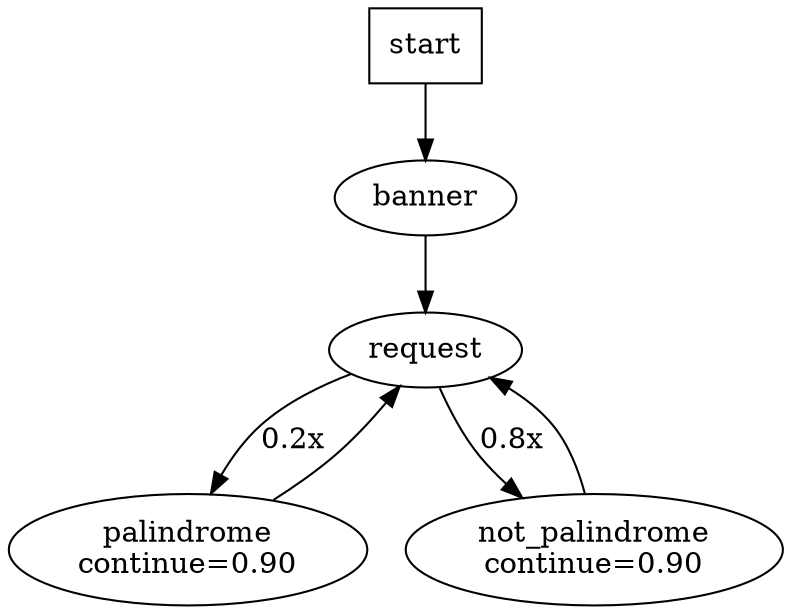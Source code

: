 digraph G {
    start [label="start", shape=box];
    banner [label="banner"];
    palindrome [label="palindrome\ncontinue=0.90"];
    not_palindrome [label="not_palindrome\ncontinue=0.90"];
    request [label="request"];
    start -> banner;
    banner -> request;
    palindrome -> request;
    not_palindrome -> request;
    request -> palindrome [label="0.2x"];
    request -> not_palindrome [label="0.8x"];
}